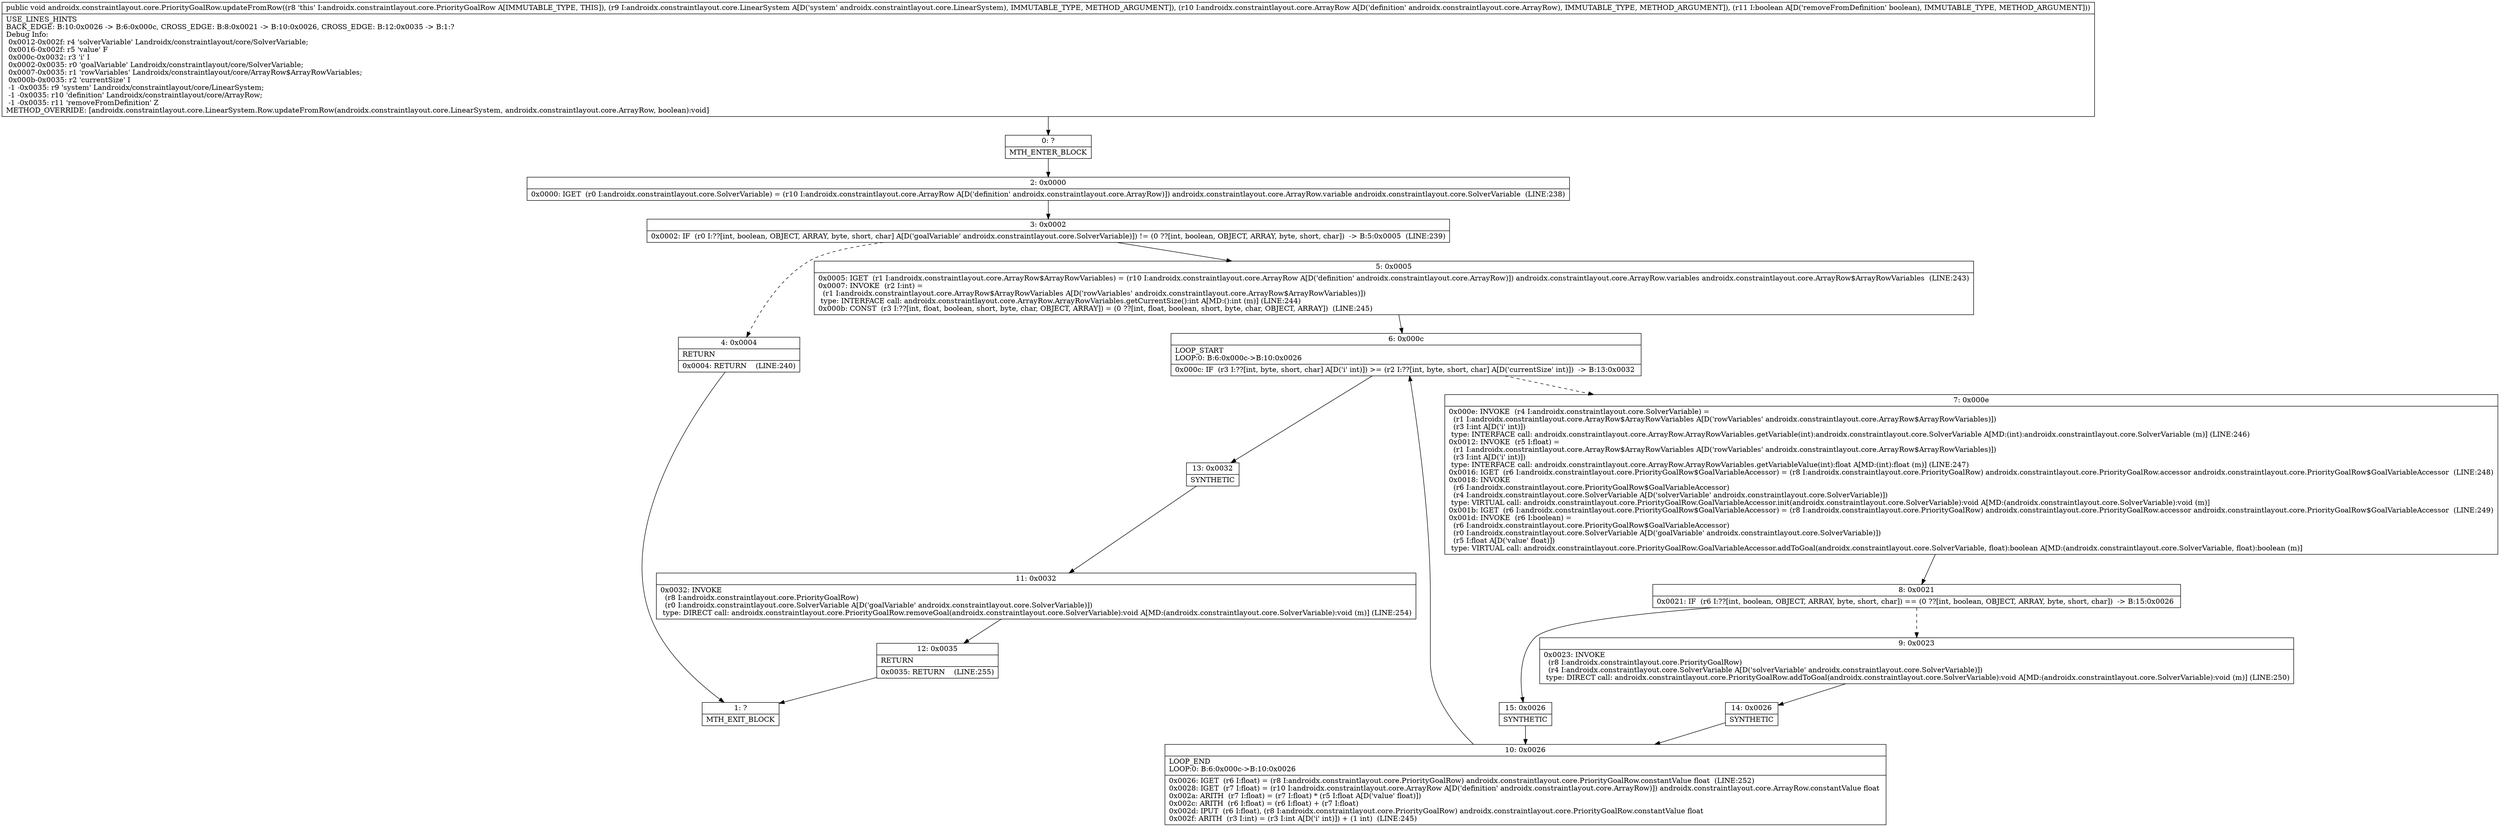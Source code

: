 digraph "CFG forandroidx.constraintlayout.core.PriorityGoalRow.updateFromRow(Landroidx\/constraintlayout\/core\/LinearSystem;Landroidx\/constraintlayout\/core\/ArrayRow;Z)V" {
Node_0 [shape=record,label="{0\:\ ?|MTH_ENTER_BLOCK\l}"];
Node_2 [shape=record,label="{2\:\ 0x0000|0x0000: IGET  (r0 I:androidx.constraintlayout.core.SolverVariable) = (r10 I:androidx.constraintlayout.core.ArrayRow A[D('definition' androidx.constraintlayout.core.ArrayRow)]) androidx.constraintlayout.core.ArrayRow.variable androidx.constraintlayout.core.SolverVariable  (LINE:238)\l}"];
Node_3 [shape=record,label="{3\:\ 0x0002|0x0002: IF  (r0 I:??[int, boolean, OBJECT, ARRAY, byte, short, char] A[D('goalVariable' androidx.constraintlayout.core.SolverVariable)]) != (0 ??[int, boolean, OBJECT, ARRAY, byte, short, char])  \-\> B:5:0x0005  (LINE:239)\l}"];
Node_4 [shape=record,label="{4\:\ 0x0004|RETURN\l|0x0004: RETURN    (LINE:240)\l}"];
Node_1 [shape=record,label="{1\:\ ?|MTH_EXIT_BLOCK\l}"];
Node_5 [shape=record,label="{5\:\ 0x0005|0x0005: IGET  (r1 I:androidx.constraintlayout.core.ArrayRow$ArrayRowVariables) = (r10 I:androidx.constraintlayout.core.ArrayRow A[D('definition' androidx.constraintlayout.core.ArrayRow)]) androidx.constraintlayout.core.ArrayRow.variables androidx.constraintlayout.core.ArrayRow$ArrayRowVariables  (LINE:243)\l0x0007: INVOKE  (r2 I:int) = \l  (r1 I:androidx.constraintlayout.core.ArrayRow$ArrayRowVariables A[D('rowVariables' androidx.constraintlayout.core.ArrayRow$ArrayRowVariables)])\l type: INTERFACE call: androidx.constraintlayout.core.ArrayRow.ArrayRowVariables.getCurrentSize():int A[MD:():int (m)] (LINE:244)\l0x000b: CONST  (r3 I:??[int, float, boolean, short, byte, char, OBJECT, ARRAY]) = (0 ??[int, float, boolean, short, byte, char, OBJECT, ARRAY])  (LINE:245)\l}"];
Node_6 [shape=record,label="{6\:\ 0x000c|LOOP_START\lLOOP:0: B:6:0x000c\-\>B:10:0x0026\l|0x000c: IF  (r3 I:??[int, byte, short, char] A[D('i' int)]) \>= (r2 I:??[int, byte, short, char] A[D('currentSize' int)])  \-\> B:13:0x0032 \l}"];
Node_7 [shape=record,label="{7\:\ 0x000e|0x000e: INVOKE  (r4 I:androidx.constraintlayout.core.SolverVariable) = \l  (r1 I:androidx.constraintlayout.core.ArrayRow$ArrayRowVariables A[D('rowVariables' androidx.constraintlayout.core.ArrayRow$ArrayRowVariables)])\l  (r3 I:int A[D('i' int)])\l type: INTERFACE call: androidx.constraintlayout.core.ArrayRow.ArrayRowVariables.getVariable(int):androidx.constraintlayout.core.SolverVariable A[MD:(int):androidx.constraintlayout.core.SolverVariable (m)] (LINE:246)\l0x0012: INVOKE  (r5 I:float) = \l  (r1 I:androidx.constraintlayout.core.ArrayRow$ArrayRowVariables A[D('rowVariables' androidx.constraintlayout.core.ArrayRow$ArrayRowVariables)])\l  (r3 I:int A[D('i' int)])\l type: INTERFACE call: androidx.constraintlayout.core.ArrayRow.ArrayRowVariables.getVariableValue(int):float A[MD:(int):float (m)] (LINE:247)\l0x0016: IGET  (r6 I:androidx.constraintlayout.core.PriorityGoalRow$GoalVariableAccessor) = (r8 I:androidx.constraintlayout.core.PriorityGoalRow) androidx.constraintlayout.core.PriorityGoalRow.accessor androidx.constraintlayout.core.PriorityGoalRow$GoalVariableAccessor  (LINE:248)\l0x0018: INVOKE  \l  (r6 I:androidx.constraintlayout.core.PriorityGoalRow$GoalVariableAccessor)\l  (r4 I:androidx.constraintlayout.core.SolverVariable A[D('solverVariable' androidx.constraintlayout.core.SolverVariable)])\l type: VIRTUAL call: androidx.constraintlayout.core.PriorityGoalRow.GoalVariableAccessor.init(androidx.constraintlayout.core.SolverVariable):void A[MD:(androidx.constraintlayout.core.SolverVariable):void (m)]\l0x001b: IGET  (r6 I:androidx.constraintlayout.core.PriorityGoalRow$GoalVariableAccessor) = (r8 I:androidx.constraintlayout.core.PriorityGoalRow) androidx.constraintlayout.core.PriorityGoalRow.accessor androidx.constraintlayout.core.PriorityGoalRow$GoalVariableAccessor  (LINE:249)\l0x001d: INVOKE  (r6 I:boolean) = \l  (r6 I:androidx.constraintlayout.core.PriorityGoalRow$GoalVariableAccessor)\l  (r0 I:androidx.constraintlayout.core.SolverVariable A[D('goalVariable' androidx.constraintlayout.core.SolverVariable)])\l  (r5 I:float A[D('value' float)])\l type: VIRTUAL call: androidx.constraintlayout.core.PriorityGoalRow.GoalVariableAccessor.addToGoal(androidx.constraintlayout.core.SolverVariable, float):boolean A[MD:(androidx.constraintlayout.core.SolverVariable, float):boolean (m)]\l}"];
Node_8 [shape=record,label="{8\:\ 0x0021|0x0021: IF  (r6 I:??[int, boolean, OBJECT, ARRAY, byte, short, char]) == (0 ??[int, boolean, OBJECT, ARRAY, byte, short, char])  \-\> B:15:0x0026 \l}"];
Node_9 [shape=record,label="{9\:\ 0x0023|0x0023: INVOKE  \l  (r8 I:androidx.constraintlayout.core.PriorityGoalRow)\l  (r4 I:androidx.constraintlayout.core.SolverVariable A[D('solverVariable' androidx.constraintlayout.core.SolverVariable)])\l type: DIRECT call: androidx.constraintlayout.core.PriorityGoalRow.addToGoal(androidx.constraintlayout.core.SolverVariable):void A[MD:(androidx.constraintlayout.core.SolverVariable):void (m)] (LINE:250)\l}"];
Node_14 [shape=record,label="{14\:\ 0x0026|SYNTHETIC\l}"];
Node_10 [shape=record,label="{10\:\ 0x0026|LOOP_END\lLOOP:0: B:6:0x000c\-\>B:10:0x0026\l|0x0026: IGET  (r6 I:float) = (r8 I:androidx.constraintlayout.core.PriorityGoalRow) androidx.constraintlayout.core.PriorityGoalRow.constantValue float  (LINE:252)\l0x0028: IGET  (r7 I:float) = (r10 I:androidx.constraintlayout.core.ArrayRow A[D('definition' androidx.constraintlayout.core.ArrayRow)]) androidx.constraintlayout.core.ArrayRow.constantValue float \l0x002a: ARITH  (r7 I:float) = (r7 I:float) * (r5 I:float A[D('value' float)]) \l0x002c: ARITH  (r6 I:float) = (r6 I:float) + (r7 I:float) \l0x002d: IPUT  (r6 I:float), (r8 I:androidx.constraintlayout.core.PriorityGoalRow) androidx.constraintlayout.core.PriorityGoalRow.constantValue float \l0x002f: ARITH  (r3 I:int) = (r3 I:int A[D('i' int)]) + (1 int)  (LINE:245)\l}"];
Node_15 [shape=record,label="{15\:\ 0x0026|SYNTHETIC\l}"];
Node_13 [shape=record,label="{13\:\ 0x0032|SYNTHETIC\l}"];
Node_11 [shape=record,label="{11\:\ 0x0032|0x0032: INVOKE  \l  (r8 I:androidx.constraintlayout.core.PriorityGoalRow)\l  (r0 I:androidx.constraintlayout.core.SolverVariable A[D('goalVariable' androidx.constraintlayout.core.SolverVariable)])\l type: DIRECT call: androidx.constraintlayout.core.PriorityGoalRow.removeGoal(androidx.constraintlayout.core.SolverVariable):void A[MD:(androidx.constraintlayout.core.SolverVariable):void (m)] (LINE:254)\l}"];
Node_12 [shape=record,label="{12\:\ 0x0035|RETURN\l|0x0035: RETURN    (LINE:255)\l}"];
MethodNode[shape=record,label="{public void androidx.constraintlayout.core.PriorityGoalRow.updateFromRow((r8 'this' I:androidx.constraintlayout.core.PriorityGoalRow A[IMMUTABLE_TYPE, THIS]), (r9 I:androidx.constraintlayout.core.LinearSystem A[D('system' androidx.constraintlayout.core.LinearSystem), IMMUTABLE_TYPE, METHOD_ARGUMENT]), (r10 I:androidx.constraintlayout.core.ArrayRow A[D('definition' androidx.constraintlayout.core.ArrayRow), IMMUTABLE_TYPE, METHOD_ARGUMENT]), (r11 I:boolean A[D('removeFromDefinition' boolean), IMMUTABLE_TYPE, METHOD_ARGUMENT]))  | USE_LINES_HINTS\lBACK_EDGE: B:10:0x0026 \-\> B:6:0x000c, CROSS_EDGE: B:8:0x0021 \-\> B:10:0x0026, CROSS_EDGE: B:12:0x0035 \-\> B:1:?\lDebug Info:\l  0x0012\-0x002f: r4 'solverVariable' Landroidx\/constraintlayout\/core\/SolverVariable;\l  0x0016\-0x002f: r5 'value' F\l  0x000c\-0x0032: r3 'i' I\l  0x0002\-0x0035: r0 'goalVariable' Landroidx\/constraintlayout\/core\/SolverVariable;\l  0x0007\-0x0035: r1 'rowVariables' Landroidx\/constraintlayout\/core\/ArrayRow$ArrayRowVariables;\l  0x000b\-0x0035: r2 'currentSize' I\l  \-1 \-0x0035: r9 'system' Landroidx\/constraintlayout\/core\/LinearSystem;\l  \-1 \-0x0035: r10 'definition' Landroidx\/constraintlayout\/core\/ArrayRow;\l  \-1 \-0x0035: r11 'removeFromDefinition' Z\lMETHOD_OVERRIDE: [androidx.constraintlayout.core.LinearSystem.Row.updateFromRow(androidx.constraintlayout.core.LinearSystem, androidx.constraintlayout.core.ArrayRow, boolean):void]\l}"];
MethodNode -> Node_0;Node_0 -> Node_2;
Node_2 -> Node_3;
Node_3 -> Node_4[style=dashed];
Node_3 -> Node_5;
Node_4 -> Node_1;
Node_5 -> Node_6;
Node_6 -> Node_7[style=dashed];
Node_6 -> Node_13;
Node_7 -> Node_8;
Node_8 -> Node_9[style=dashed];
Node_8 -> Node_15;
Node_9 -> Node_14;
Node_14 -> Node_10;
Node_10 -> Node_6;
Node_15 -> Node_10;
Node_13 -> Node_11;
Node_11 -> Node_12;
Node_12 -> Node_1;
}

